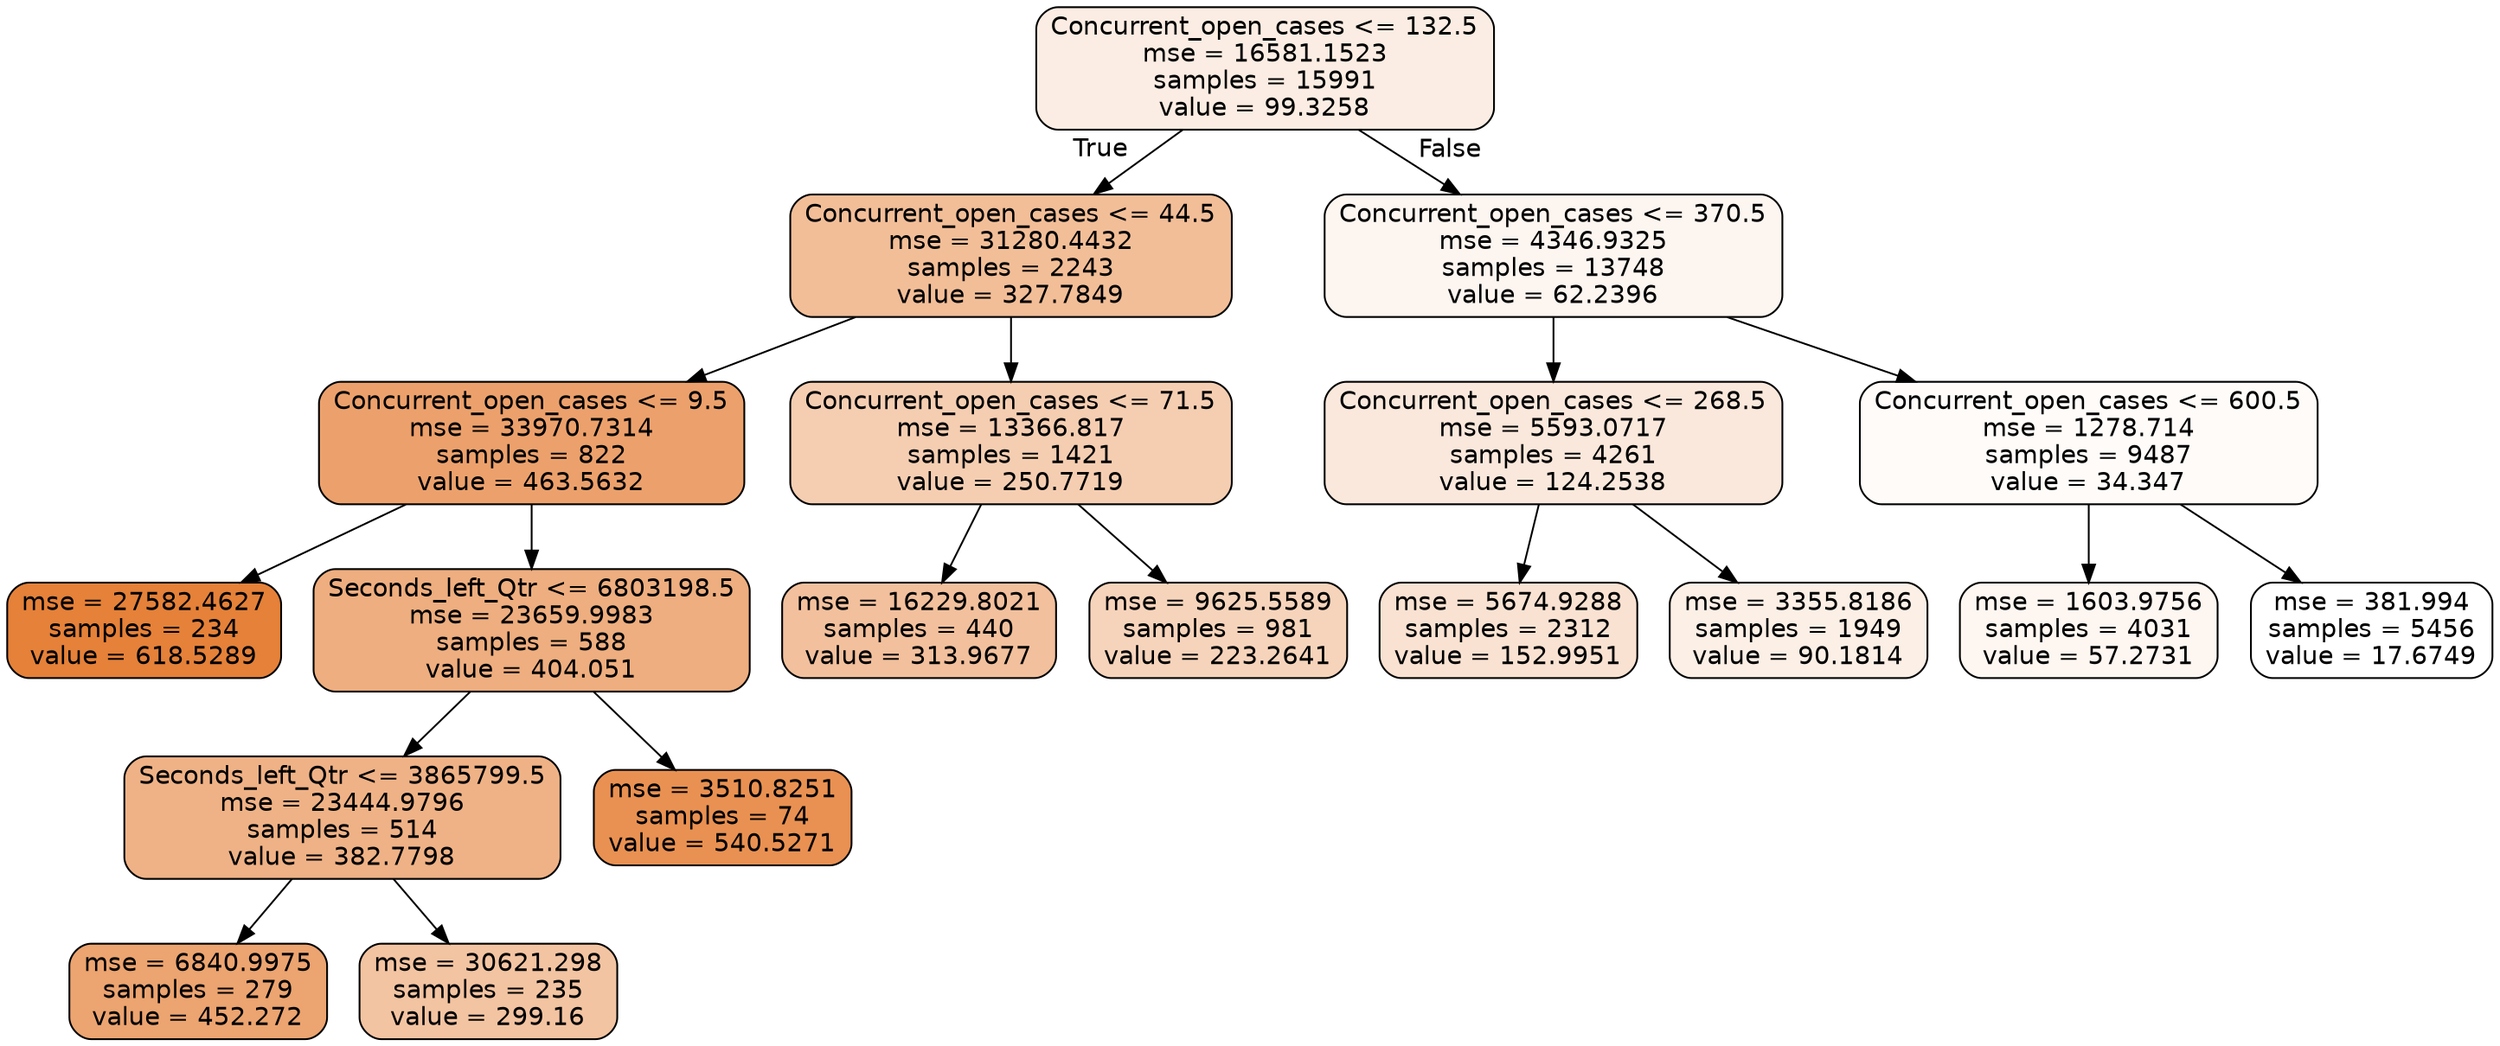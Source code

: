 digraph Tree {
node [shape=box, style="filled, rounded", color="black", fontname=helvetica] ;
edge [fontname=helvetica] ;
0 [label="Concurrent_open_cases <= 132.5\nmse = 16581.1523\nsamples = 15991\nvalue = 99.3258", fillcolor="#e5813923"] ;
1 [label="Concurrent_open_cases <= 44.5\nmse = 31280.4432\nsamples = 2243\nvalue = 327.7849", fillcolor="#e5813984"] ;
0 -> 1 [labeldistance=2.5, labelangle=45, headlabel="True"] ;
5 [label="Concurrent_open_cases <= 9.5\nmse = 33970.7314\nsamples = 822\nvalue = 463.5632", fillcolor="#e58139bd"] ;
1 -> 5 ;
7 [label="mse = 27582.4627\nsamples = 234\nvalue = 618.5289", fillcolor="#e58139ff"] ;
5 -> 7 ;
8 [label="Seconds_left_Qtr <= 6803198.5\nmse = 23659.9983\nsamples = 588\nvalue = 404.051", fillcolor="#e58139a4"] ;
5 -> 8 ;
15 [label="Seconds_left_Qtr <= 3865799.5\nmse = 23444.9796\nsamples = 514\nvalue = 382.7798", fillcolor="#e581399b"] ;
8 -> 15 ;
17 [label="mse = 6840.9975\nsamples = 279\nvalue = 452.272", fillcolor="#e58139b8"] ;
15 -> 17 ;
18 [label="mse = 30621.298\nsamples = 235\nvalue = 299.16", fillcolor="#e5813977"] ;
15 -> 18 ;
16 [label="mse = 3510.8251\nsamples = 74\nvalue = 540.5271", fillcolor="#e58139de"] ;
8 -> 16 ;
6 [label="Concurrent_open_cases <= 71.5\nmse = 13366.817\nsamples = 1421\nvalue = 250.7719", fillcolor="#e5813963"] ;
1 -> 6 ;
13 [label="mse = 16229.8021\nsamples = 440\nvalue = 313.9677", fillcolor="#e581397e"] ;
6 -> 13 ;
14 [label="mse = 9625.5589\nsamples = 981\nvalue = 223.2641", fillcolor="#e5813957"] ;
6 -> 14 ;
2 [label="Concurrent_open_cases <= 370.5\nmse = 4346.9325\nsamples = 13748\nvalue = 62.2396", fillcolor="#e5813913"] ;
0 -> 2 [labeldistance=2.5, labelangle=-45, headlabel="False"] ;
3 [label="Concurrent_open_cases <= 268.5\nmse = 5593.0717\nsamples = 4261\nvalue = 124.2538", fillcolor="#e581392d"] ;
2 -> 3 ;
9 [label="mse = 5674.9288\nsamples = 2312\nvalue = 152.9951", fillcolor="#e5813939"] ;
3 -> 9 ;
10 [label="mse = 3355.8186\nsamples = 1949\nvalue = 90.1814", fillcolor="#e581391f"] ;
3 -> 10 ;
4 [label="Concurrent_open_cases <= 600.5\nmse = 1278.714\nsamples = 9487\nvalue = 34.347", fillcolor="#e5813907"] ;
2 -> 4 ;
11 [label="mse = 1603.9756\nsamples = 4031\nvalue = 57.2731", fillcolor="#e5813911"] ;
4 -> 11 ;
12 [label="mse = 381.994\nsamples = 5456\nvalue = 17.6749", fillcolor="#e5813900"] ;
4 -> 12 ;
}